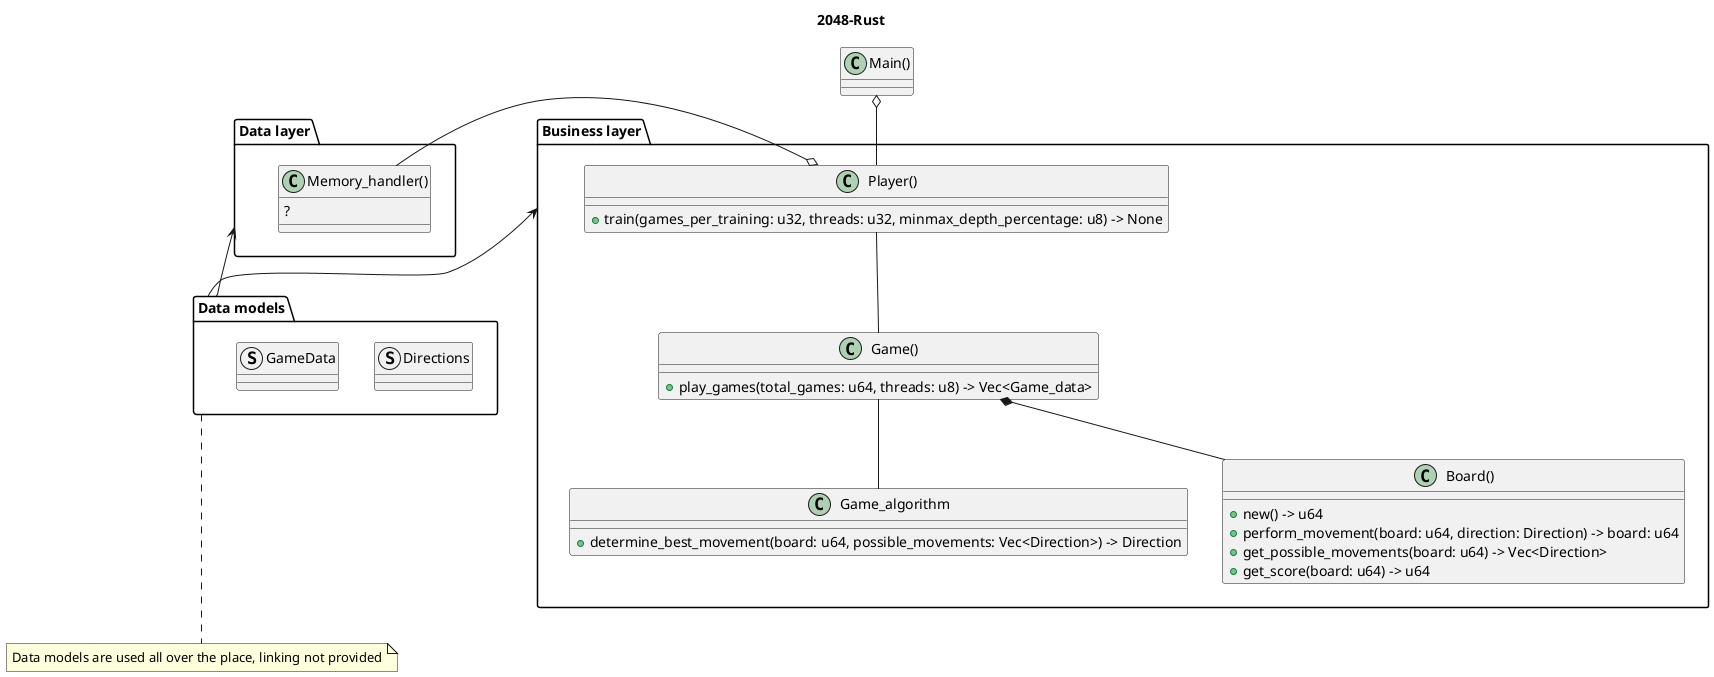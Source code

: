 @startuml 2048-rust

title 2048-Rust

class main as "Main()"

package business_layer as "Business layer"{
    class player as "Player()" {
        + train(games_per_training: u32, threads: u32, minmax_depth_percentage: u8) -> None
    }

    class game as "Game()" {
        + play_games(total_games: u64, threads: u8) -> Vec<Game_data>
    }
    class game_algorithm as "Game_algorithm" {
        + determine_best_movement(board: u64, possible_movements: Vec<Direction>) -> Direction
    }
    class board as "Board()" {
        + new() -> u64
        + perform_movement(board: u64, direction: Direction) -> board: u64
        + get_possible_movements(board: u64) -> Vec<Direction>
        + get_score(board: u64) -> u64
    }
}

package data_layer as "Data layer" {
    class memory_handler as "Memory_handler()" {
        ?
    }
}


note "Data models are used all over the place, linking not provided" as data_models_note
package data_models as "Data models" {
    struct directions as "Directions"
    struct game_data as "GameData"
}

main o-- player
player o- memory_handler
player O-- game
game O-- game_algorithm
game *-- board
data_layer <-- data_models
business_layer <-- data_models 
data_models ... data_models_note
@enduml
